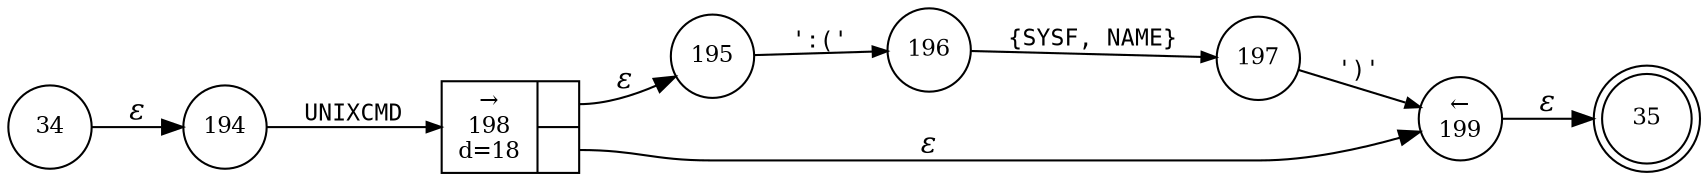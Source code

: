 digraph ATN {
rankdir=LR;
s35[fontsize=11, label="35", shape=doublecircle, fixedsize=true, width=.6];
s34[fontsize=11,label="34", shape=circle, fixedsize=true, width=.55, peripheries=1];
s194[fontsize=11,label="194", shape=circle, fixedsize=true, width=.55, peripheries=1];
s195[fontsize=11,label="195", shape=circle, fixedsize=true, width=.55, peripheries=1];
s196[fontsize=11,label="196", shape=circle, fixedsize=true, width=.55, peripheries=1];
s197[fontsize=11,label="197", shape=circle, fixedsize=true, width=.55, peripheries=1];
s198[fontsize=11,label="{&rarr;\n198\nd=18|{<p0>|<p1>}}", shape=record, fixedsize=false, peripheries=1];
s199[fontsize=11,label="&larr;\n199", shape=circle, fixedsize=true, width=.55, peripheries=1];
s34 -> s194 [fontname="Times-Italic", label="&epsilon;"];
s194 -> s198 [fontsize=11, fontname="Courier", arrowsize=.7, label = "UNIXCMD", arrowhead = normal];
s198:p0 -> s195 [fontname="Times-Italic", label="&epsilon;"];
s198:p1 -> s199 [fontname="Times-Italic", label="&epsilon;"];
s195 -> s196 [fontsize=11, fontname="Courier", arrowsize=.7, label = "':('", arrowhead = normal];
s199 -> s35 [fontname="Times-Italic", label="&epsilon;"];
s196 -> s197 [fontsize=11, fontname="Courier", arrowsize=.7, label = "{SYSF, NAME}", arrowhead = normal];
s197 -> s199 [fontsize=11, fontname="Courier", arrowsize=.7, label = "')'", arrowhead = normal];
}